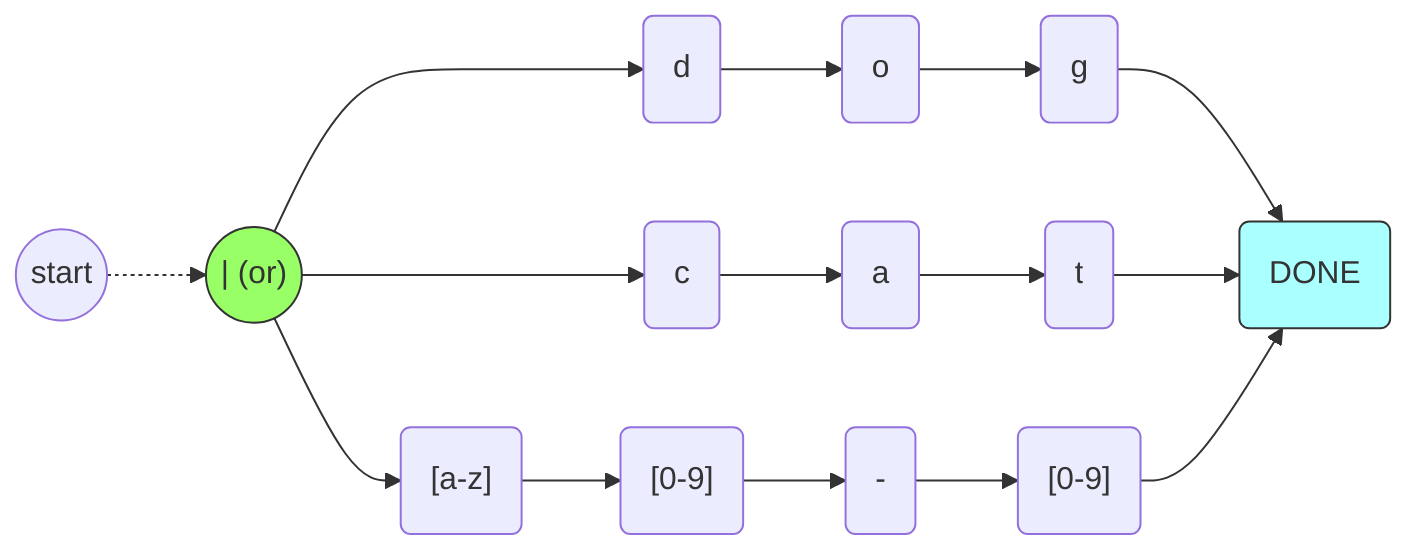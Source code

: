 graph LR
classDef green fill:#9f6,stroke:#333;
classDef orange fill:#f96,stroke:#333;
classDef blue fill:#69f,stroke:#333;
classDef cyan fill:#aff,stroke:#333;

start((start)) -.-> A(("| (or)"))
A --> B("[a-z]")
A --> C(c)
A --> D(d)
B --> B1("[0-9]")
B1 --> B2("-")
B2 --> B3("[0-9]")
C --> C1(a)
C1 --> C2(t)
D --> D1(o)
D1 --> D2(g)
D2 --> END(DONE)
C2 --> END(DONE)
B3 --> END(DONE)
class A green;



class X,Y,Z orange;
class W green;
class X1 blue
class X2 cyan
class END cyan
